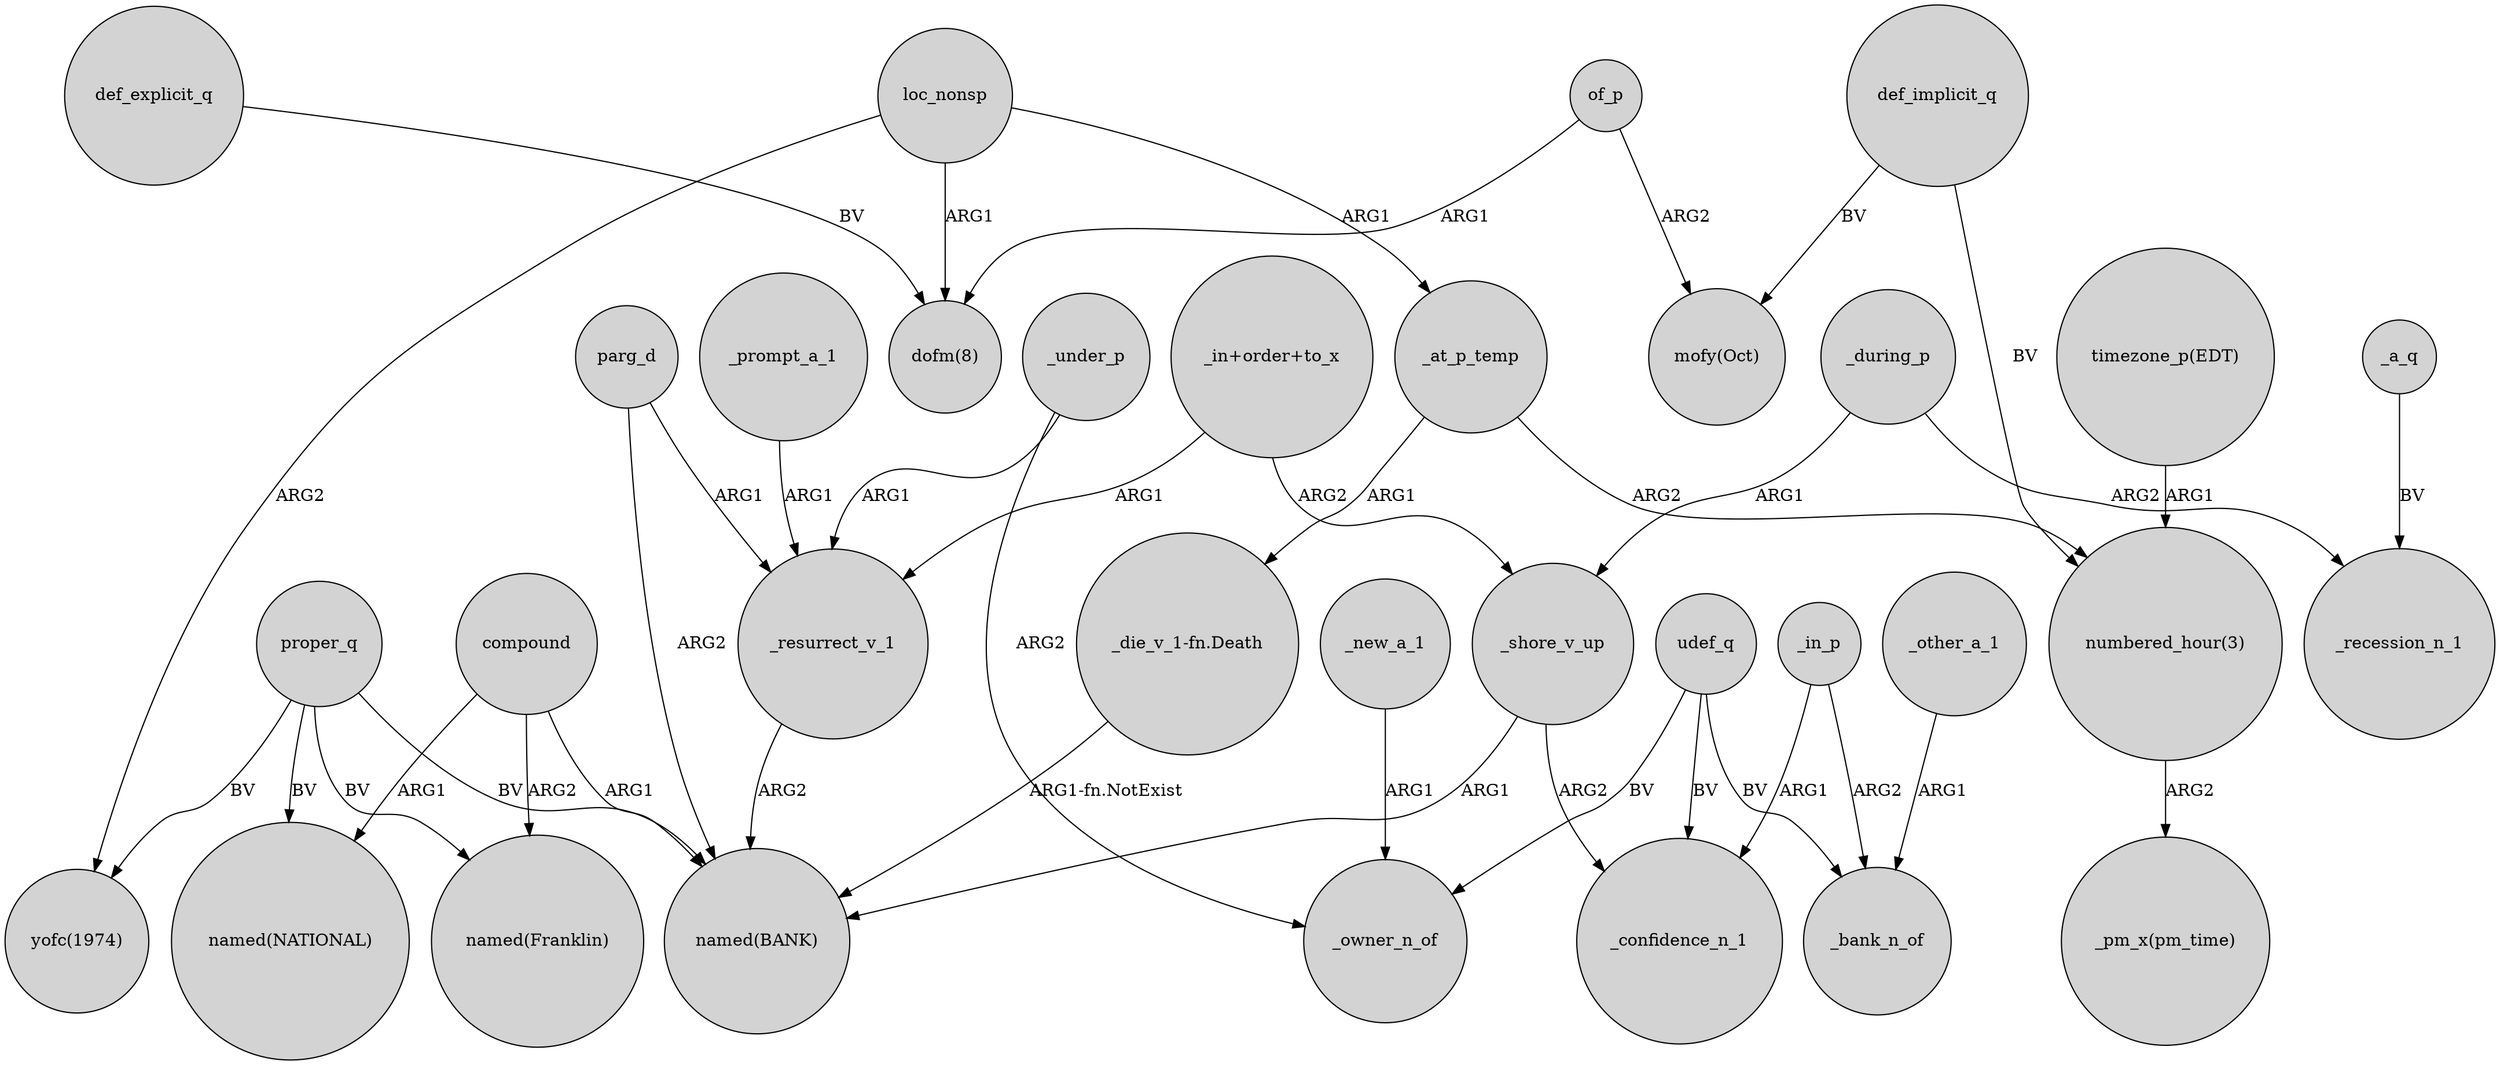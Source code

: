 digraph {
	node [shape=circle style=filled]
	parg_d -> "named(BANK)" [label=ARG2]
	proper_q -> "named(NATIONAL)" [label=BV]
	proper_q -> "named(BANK)" [label=BV]
	def_explicit_q -> "dofm(8)" [label=BV]
	compound -> "named(Franklin)" [label=ARG2]
	def_implicit_q -> "mofy(Oct)" [label=BV]
	"timezone_p(EDT)" -> "numbered_hour(3)" [label=ARG1]
	compound -> "named(BANK)" [label=ARG1]
	_during_p -> _recession_n_1 [label=ARG2]
	_in_p -> _confidence_n_1 [label=ARG1]
	of_p -> "mofy(Oct)" [label=ARG2]
	loc_nonsp -> "yofc(1974)" [label=ARG2]
	of_p -> "dofm(8)" [label=ARG1]
	_during_p -> _shore_v_up [label=ARG1]
	proper_q -> "named(Franklin)" [label=BV]
	"_in+order+to_x" -> _resurrect_v_1 [label=ARG1]
	_at_p_temp -> "_die_v_1-fn.Death" [label=ARG1]
	_under_p -> _owner_n_of [label=ARG2]
	_prompt_a_1 -> _resurrect_v_1 [label=ARG1]
	udef_q -> _confidence_n_1 [label=BV]
	_resurrect_v_1 -> "named(BANK)" [label=ARG2]
	loc_nonsp -> _at_p_temp [label=ARG1]
	loc_nonsp -> "dofm(8)" [label=ARG1]
	"_in+order+to_x" -> _shore_v_up [label=ARG2]
	_at_p_temp -> "numbered_hour(3)" [label=ARG2]
	udef_q -> _owner_n_of [label=BV]
	_a_q -> _recession_n_1 [label=BV]
	_in_p -> _bank_n_of [label=ARG2]
	def_implicit_q -> "numbered_hour(3)" [label=BV]
	compound -> "named(NATIONAL)" [label=ARG1]
	_new_a_1 -> _owner_n_of [label=ARG1]
	_shore_v_up -> "named(BANK)" [label=ARG1]
	_under_p -> _resurrect_v_1 [label=ARG1]
	udef_q -> _bank_n_of [label=BV]
	proper_q -> "yofc(1974)" [label=BV]
	_other_a_1 -> _bank_n_of [label=ARG1]
	"numbered_hour(3)" -> "_pm_x(pm_time)" [label=ARG2]
	"_die_v_1-fn.Death" -> "named(BANK)" [label="ARG1-fn.NotExist"]
	_shore_v_up -> _confidence_n_1 [label=ARG2]
	parg_d -> _resurrect_v_1 [label=ARG1]
}
